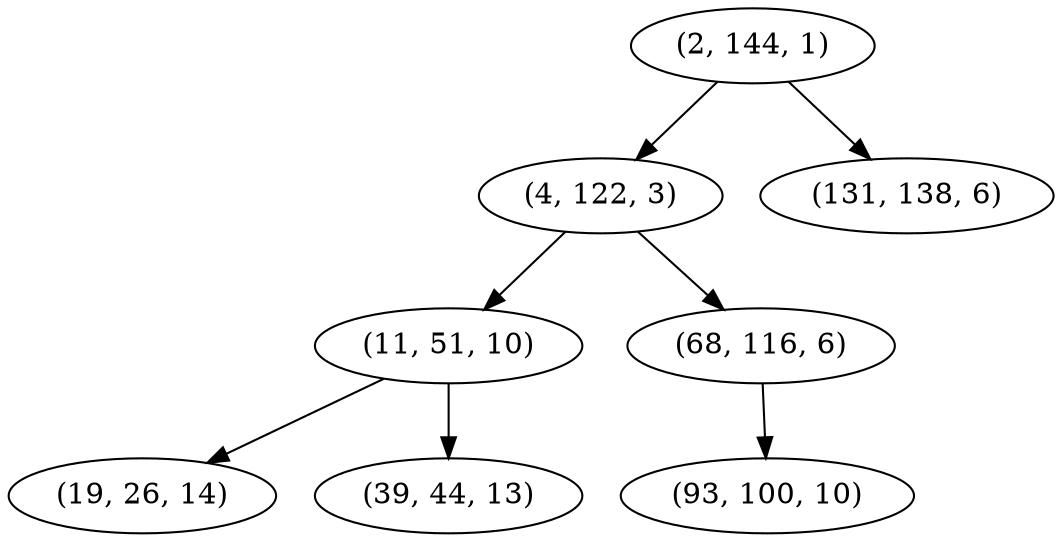 digraph tree {
    "(2, 144, 1)";
    "(4, 122, 3)";
    "(11, 51, 10)";
    "(19, 26, 14)";
    "(39, 44, 13)";
    "(68, 116, 6)";
    "(93, 100, 10)";
    "(131, 138, 6)";
    "(2, 144, 1)" -> "(4, 122, 3)";
    "(2, 144, 1)" -> "(131, 138, 6)";
    "(4, 122, 3)" -> "(11, 51, 10)";
    "(4, 122, 3)" -> "(68, 116, 6)";
    "(11, 51, 10)" -> "(19, 26, 14)";
    "(11, 51, 10)" -> "(39, 44, 13)";
    "(68, 116, 6)" -> "(93, 100, 10)";
}
